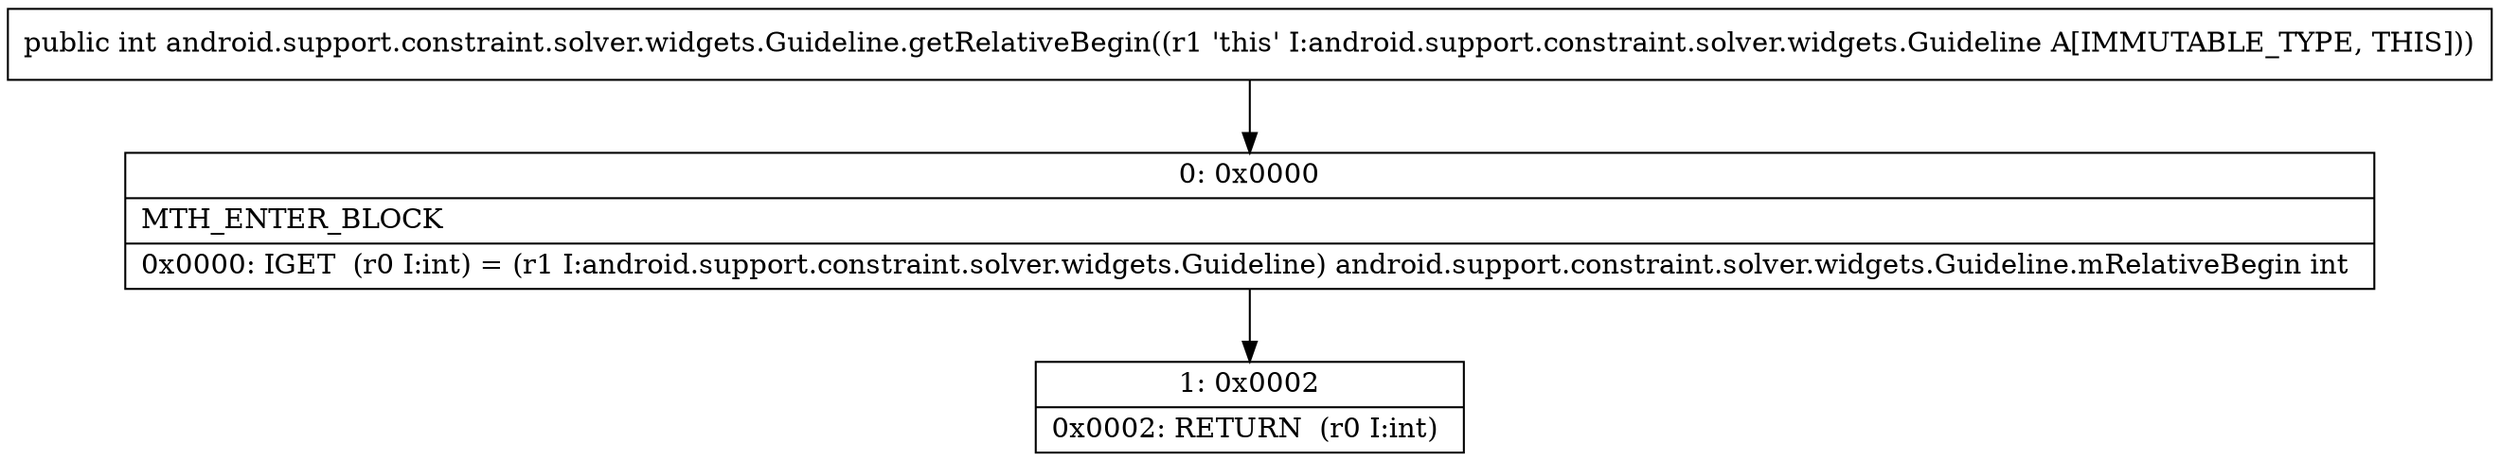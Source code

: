 digraph "CFG forandroid.support.constraint.solver.widgets.Guideline.getRelativeBegin()I" {
Node_0 [shape=record,label="{0\:\ 0x0000|MTH_ENTER_BLOCK\l|0x0000: IGET  (r0 I:int) = (r1 I:android.support.constraint.solver.widgets.Guideline) android.support.constraint.solver.widgets.Guideline.mRelativeBegin int \l}"];
Node_1 [shape=record,label="{1\:\ 0x0002|0x0002: RETURN  (r0 I:int) \l}"];
MethodNode[shape=record,label="{public int android.support.constraint.solver.widgets.Guideline.getRelativeBegin((r1 'this' I:android.support.constraint.solver.widgets.Guideline A[IMMUTABLE_TYPE, THIS])) }"];
MethodNode -> Node_0;
Node_0 -> Node_1;
}

